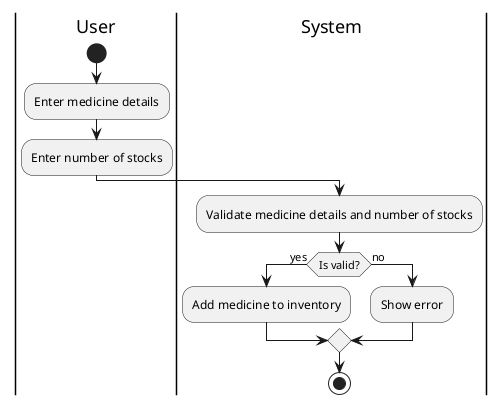 @startuml
|User|
start
:Enter medicine details;
:Enter number of stocks;
|System|
:Validate medicine details and number of stocks;
if (Is valid?) then (yes)
  :Add medicine to inventory;
else (no)
  :Show error;
endif
stop

@enduml